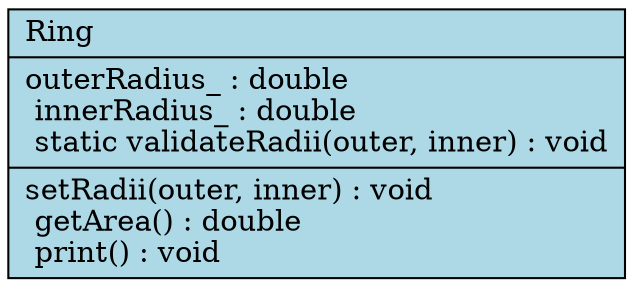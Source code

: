 digraph RingArea {
    node [shape=record, style=filled, fillcolor=lightblue];
    Ring [label="{Ring\l |
    outerRadius_ : double\l
    innerRadius_ : double\l
    static validateRadii(outer, inner) : void\l|
    setRadii(outer, inner) : void\l
    getArea() : double\l
    print() : void\l
    }"];
}

